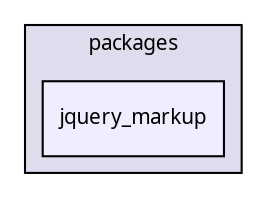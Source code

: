 digraph "packages/jquery/packages/jquery_markup/" {
  compound=true
  node [ fontsize="10", fontname="FreeSans.ttf"];
  edge [ labelfontsize="10", labelfontname="FreeSans.ttf"];
  subgraph clusterdir_99f760642289980198ccec00c959708e {
    graph [ bgcolor="#ddddee", pencolor="black", label="packages" fontname="FreeSans.ttf", fontsize="10", URL="dir_99f760642289980198ccec00c959708e.html"]
  dir_7712e39cc73181b7ff0ffcc6ca3242db [shape=box, label="jquery_markup", style="filled", fillcolor="#eeeeff", pencolor="black", URL="dir_7712e39cc73181b7ff0ffcc6ca3242db.html"];
  }
}
